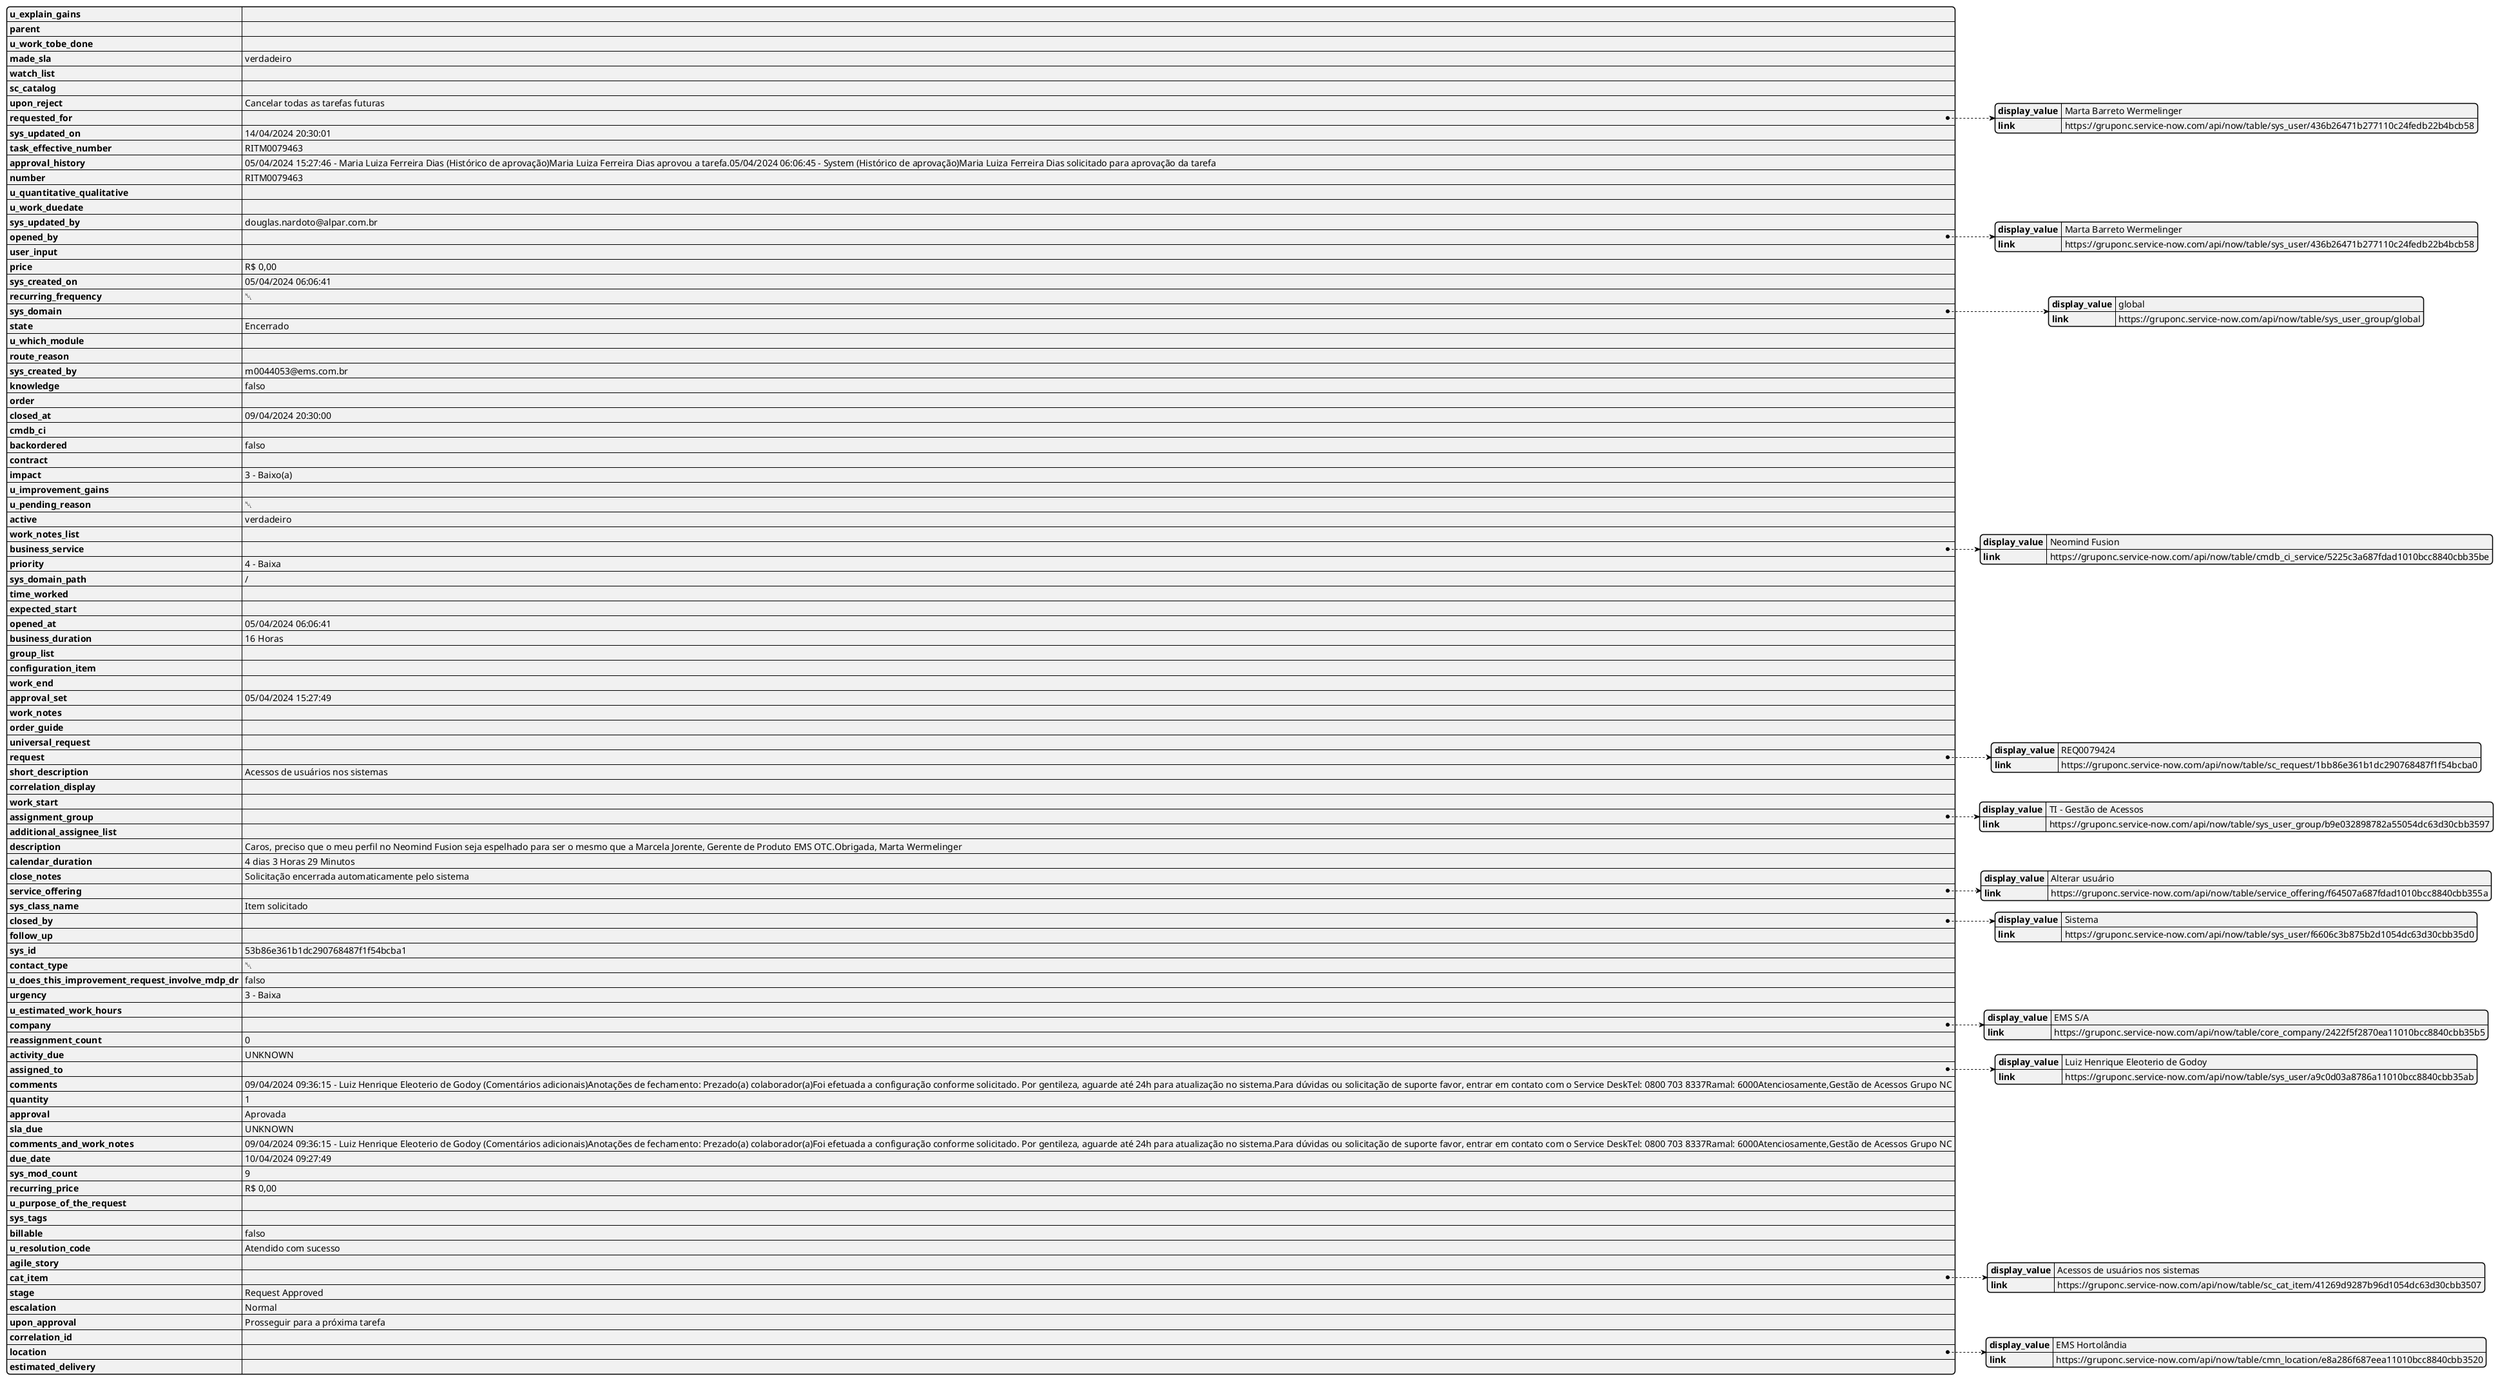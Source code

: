 @startjson
{
    "u_explain_gains": "",
    "parent": "",
    "u_work_tobe_done": "",
    "made_sla": "verdadeiro",
    "watch_list": "",
    "sc_catalog": "",
    "upon_reject": "Cancelar todas as tarefas futuras",
    "requested_for": {
        "display_value": "Marta Barreto Wermelinger",
        "link": "https://gruponc.service-now.com/api/now/table/sys_user/436b26471b277110c24fedb22b4bcb58"
    },
    "sys_updated_on": "14/04/2024 20:30:01",
    "task_effective_number": "RITM0079463",
    "approval_history": "05/04/2024 15:27:46 - Maria Luiza Ferreira Dias (Histórico de aprovação)\nMaria Luiza Ferreira Dias aprovou a tarefa.\n\n05/04/2024 06:06:45 - System (Histórico de aprovação)\nMaria Luiza Ferreira Dias solicitado para aprovação da tarefa\n\n",
    "number": "RITM0079463",
    "u_quantitative_qualitative": "",
    "u_work_duedate": "",
    "sys_updated_by": "douglas.nardoto@alpar.com.br",
    "opened_by": {
        "display_value": "Marta Barreto Wermelinger",
        "link": "https://gruponc.service-now.com/api/now/table/sys_user/436b26471b277110c24fedb22b4bcb58"
    },
    "user_input": "",
    "price": "R$ 0,00",
    "sys_created_on": "05/04/2024 06:06:41",
    "recurring_frequency": null,
    "sys_domain": {
        "display_value": "global",
        "link": "https://gruponc.service-now.com/api/now/table/sys_user_group/global"
    },
    "state": "Encerrado",
    "u_which_module": "",
    "route_reason": "",
    "sys_created_by": "m0044053@ems.com.br",
    "knowledge": "falso",
    "order": "",
    "closed_at": "09/04/2024 20:30:00",
    "cmdb_ci": "",
    "backordered": "falso",
    "contract": "",
    "impact": "3 - Baixo(a)",
    "u_improvement_gains": "",
    "u_pending_reason": null,
    "active": "verdadeiro",
    "work_notes_list": "",
    "business_service": {
        "display_value": "Neomind Fusion",
        "link": "https://gruponc.service-now.com/api/now/table/cmdb_ci_service/5225c3a687fdad1010bcc8840cbb35be"
    },
    "priority": "4 - Baixa",
    "sys_domain_path": "/",
    "time_worked": "",
    "expected_start": "",
    "opened_at": "05/04/2024 06:06:41",
    "business_duration": "16 Horas",
    "group_list": "",
    "configuration_item": "",
    "work_end": "",
    "approval_set": "05/04/2024 15:27:49",
    "work_notes": "",
    "order_guide": "",
    "universal_request": "",
    "request": {
        "display_value": "REQ0079424",
        "link": "https://gruponc.service-now.com/api/now/table/sc_request/1bb86e361b1dc290768487f1f54bcba0"
    },
    "short_description": "Acessos de usuários nos sistemas",
    "correlation_display": "",
    "work_start": "",
    "assignment_group": {
        "display_value": "TI - Gestão de Acessos",
        "link": "https://gruponc.service-now.com/api/now/table/sys_user_group/b9e032898782a55054dc63d30cbb3597"
    },
    "additional_assignee_list": "",
    "description": "Caros, preciso que o meu perfil no Neomind Fusion seja espelhado para ser o mesmo que a Marcela Jorente, Gerente de Produto EMS OTC.\r\nObrigada, Marta Wermelinger",
    "calendar_duration": "4 dias 3 Horas 29 Minutos",
    "close_notes": "Solicitação encerrada automaticamente pelo sistema",
    "service_offering": {
        "display_value": "Alterar usuário",
        "link": "https://gruponc.service-now.com/api/now/table/service_offering/f64507a687fdad1010bcc8840cbb355a"
    },
    "sys_class_name": "Item solicitado",
    "closed_by": {
        "display_value": "Sistema ",
        "link": "https://gruponc.service-now.com/api/now/table/sys_user/f6606c3b875b2d1054dc63d30cbb35d0"
    },
    "follow_up": "",
    "sys_id": "53b86e361b1dc290768487f1f54bcba1",
    "contact_type": null,
    "u_does_this_improvement_request_involve_mdp_dr": "falso",
    "urgency": "3 - Baixa",
    "u_estimated_work_hours": "",
    "company": {
        "display_value": "EMS S/A",
        "link": "https://gruponc.service-now.com/api/now/table/core_company/2422f5f2870ea11010bcc8840cbb35b5"
    },
    "reassignment_count": "0",
    "activity_due": "UNKNOWN",
    "assigned_to": {
        "display_value": "Luiz Henrique Eleoterio de Godoy",
        "link": "https://gruponc.service-now.com/api/now/table/sys_user/a9c0d03a8786a11010bcc8840cbb35ab"
    },
    "comments": "09/04/2024 09:36:15 - Luiz Henrique Eleoterio de Godoy (Comentários adicionais)\nAnotações de fechamento: \nPrezado(a) colaborador(a)\r\n\r\nFoi efetuada a configuração conforme solicitado. \r\nPor gentileza, aguarde até 24h para atualização no sistema.\r\n\r\nPara dúvidas ou solicitação de suporte favor, entrar em contato com o Service Desk\r\nTel: 0800 703 8337\r\nRamal: 6000\r\n\r\nAtenciosamente,\r\nGestão de Acessos Grupo NC\r\n\n\n",
    "quantity": "1",
    "approval": "Aprovada",
    "sla_due": "UNKNOWN",
    "comments_and_work_notes": "09/04/2024 09:36:15 - Luiz Henrique Eleoterio de Godoy (Comentários adicionais)\nAnotações de fechamento: \nPrezado(a) colaborador(a)\r\n\r\nFoi efetuada a configuração conforme solicitado. \r\nPor gentileza, aguarde até 24h para atualização no sistema.\r\n\r\nPara dúvidas ou solicitação de suporte favor, entrar em contato com o Service Desk\r\nTel: 0800 703 8337\r\nRamal: 6000\r\n\r\nAtenciosamente,\r\nGestão de Acessos Grupo NC\r\n\n\n",
    "due_date": "10/04/2024 09:27:49",
    "sys_mod_count": "9",
    "recurring_price": "R$ 0,00",
    "u_purpose_of_the_request": "",
    "sys_tags": "",
    "billable": "falso",
    "u_resolution_code": "Atendido com sucesso",
    "agile_story": "",
    "cat_item": {
        "display_value": "Acessos de usuários nos sistemas",
        "link": "https://gruponc.service-now.com/api/now/table/sc_cat_item/41269d9287b96d1054dc63d30cbb3507"
    },
    "stage": "Request Approved",
    "escalation": "Normal",
    "upon_approval": "Prosseguir para a próxima tarefa",
    "correlation_id": "",
    "location": {
        "display_value": "EMS Hortolândia",
        "link": "https://gruponc.service-now.com/api/now/table/cmn_location/e8a286f687eea11010bcc8840cbb3520"
    },
    "estimated_delivery": ""
}
@endjson